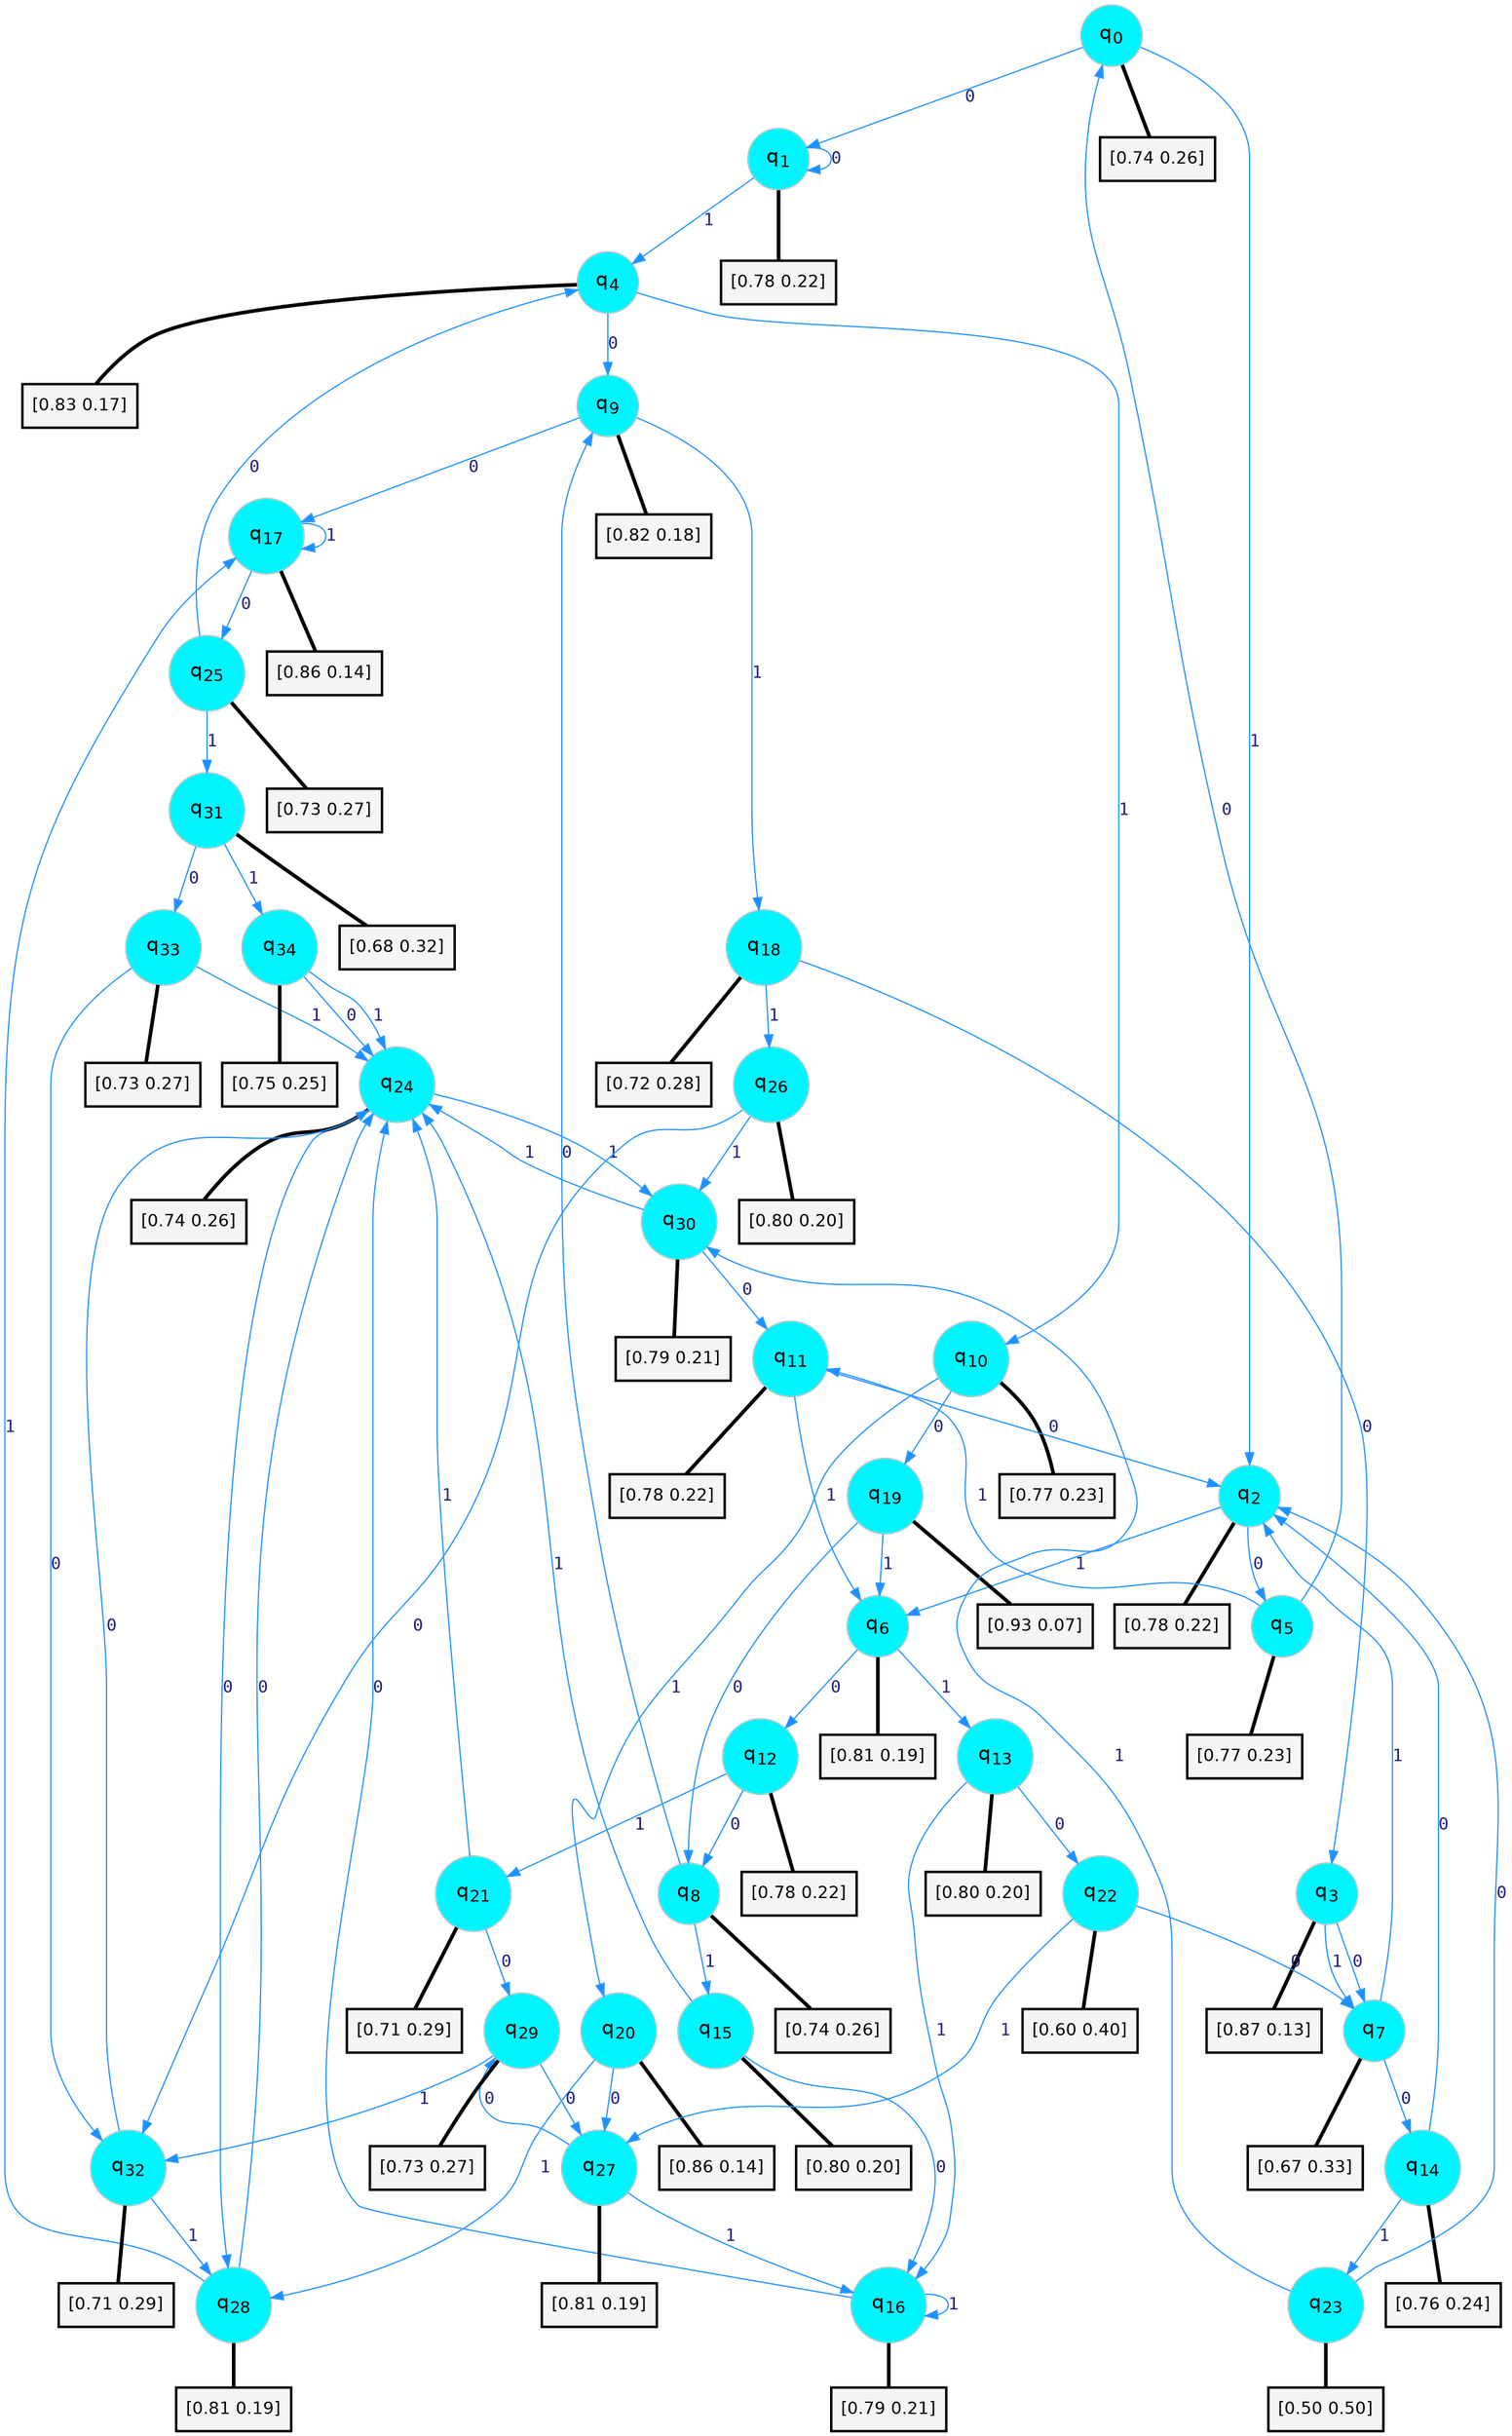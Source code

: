 digraph G {
graph [
bgcolor=transparent, dpi=300, rankdir=TD, size="40,25"];
node [
color=gray, fillcolor=turquoise1, fontcolor=black, fontname=Helvetica, fontsize=16, fontweight=bold, shape=circle, style=filled];
edge [
arrowsize=1, color=dodgerblue1, fontcolor=midnightblue, fontname=courier, fontweight=bold, penwidth=1, style=solid, weight=20];
0[label=<q<SUB>0</SUB>>];
1[label=<q<SUB>1</SUB>>];
2[label=<q<SUB>2</SUB>>];
3[label=<q<SUB>3</SUB>>];
4[label=<q<SUB>4</SUB>>];
5[label=<q<SUB>5</SUB>>];
6[label=<q<SUB>6</SUB>>];
7[label=<q<SUB>7</SUB>>];
8[label=<q<SUB>8</SUB>>];
9[label=<q<SUB>9</SUB>>];
10[label=<q<SUB>10</SUB>>];
11[label=<q<SUB>11</SUB>>];
12[label=<q<SUB>12</SUB>>];
13[label=<q<SUB>13</SUB>>];
14[label=<q<SUB>14</SUB>>];
15[label=<q<SUB>15</SUB>>];
16[label=<q<SUB>16</SUB>>];
17[label=<q<SUB>17</SUB>>];
18[label=<q<SUB>18</SUB>>];
19[label=<q<SUB>19</SUB>>];
20[label=<q<SUB>20</SUB>>];
21[label=<q<SUB>21</SUB>>];
22[label=<q<SUB>22</SUB>>];
23[label=<q<SUB>23</SUB>>];
24[label=<q<SUB>24</SUB>>];
25[label=<q<SUB>25</SUB>>];
26[label=<q<SUB>26</SUB>>];
27[label=<q<SUB>27</SUB>>];
28[label=<q<SUB>28</SUB>>];
29[label=<q<SUB>29</SUB>>];
30[label=<q<SUB>30</SUB>>];
31[label=<q<SUB>31</SUB>>];
32[label=<q<SUB>32</SUB>>];
33[label=<q<SUB>33</SUB>>];
34[label=<q<SUB>34</SUB>>];
35[label="[0.74 0.26]", shape=box,fontcolor=black, fontname=Helvetica, fontsize=14, penwidth=2, fillcolor=whitesmoke,color=black];
36[label="[0.78 0.22]", shape=box,fontcolor=black, fontname=Helvetica, fontsize=14, penwidth=2, fillcolor=whitesmoke,color=black];
37[label="[0.78 0.22]", shape=box,fontcolor=black, fontname=Helvetica, fontsize=14, penwidth=2, fillcolor=whitesmoke,color=black];
38[label="[0.87 0.13]", shape=box,fontcolor=black, fontname=Helvetica, fontsize=14, penwidth=2, fillcolor=whitesmoke,color=black];
39[label="[0.83 0.17]", shape=box,fontcolor=black, fontname=Helvetica, fontsize=14, penwidth=2, fillcolor=whitesmoke,color=black];
40[label="[0.77 0.23]", shape=box,fontcolor=black, fontname=Helvetica, fontsize=14, penwidth=2, fillcolor=whitesmoke,color=black];
41[label="[0.81 0.19]", shape=box,fontcolor=black, fontname=Helvetica, fontsize=14, penwidth=2, fillcolor=whitesmoke,color=black];
42[label="[0.67 0.33]", shape=box,fontcolor=black, fontname=Helvetica, fontsize=14, penwidth=2, fillcolor=whitesmoke,color=black];
43[label="[0.74 0.26]", shape=box,fontcolor=black, fontname=Helvetica, fontsize=14, penwidth=2, fillcolor=whitesmoke,color=black];
44[label="[0.82 0.18]", shape=box,fontcolor=black, fontname=Helvetica, fontsize=14, penwidth=2, fillcolor=whitesmoke,color=black];
45[label="[0.77 0.23]", shape=box,fontcolor=black, fontname=Helvetica, fontsize=14, penwidth=2, fillcolor=whitesmoke,color=black];
46[label="[0.78 0.22]", shape=box,fontcolor=black, fontname=Helvetica, fontsize=14, penwidth=2, fillcolor=whitesmoke,color=black];
47[label="[0.78 0.22]", shape=box,fontcolor=black, fontname=Helvetica, fontsize=14, penwidth=2, fillcolor=whitesmoke,color=black];
48[label="[0.80 0.20]", shape=box,fontcolor=black, fontname=Helvetica, fontsize=14, penwidth=2, fillcolor=whitesmoke,color=black];
49[label="[0.76 0.24]", shape=box,fontcolor=black, fontname=Helvetica, fontsize=14, penwidth=2, fillcolor=whitesmoke,color=black];
50[label="[0.80 0.20]", shape=box,fontcolor=black, fontname=Helvetica, fontsize=14, penwidth=2, fillcolor=whitesmoke,color=black];
51[label="[0.79 0.21]", shape=box,fontcolor=black, fontname=Helvetica, fontsize=14, penwidth=2, fillcolor=whitesmoke,color=black];
52[label="[0.86 0.14]", shape=box,fontcolor=black, fontname=Helvetica, fontsize=14, penwidth=2, fillcolor=whitesmoke,color=black];
53[label="[0.72 0.28]", shape=box,fontcolor=black, fontname=Helvetica, fontsize=14, penwidth=2, fillcolor=whitesmoke,color=black];
54[label="[0.93 0.07]", shape=box,fontcolor=black, fontname=Helvetica, fontsize=14, penwidth=2, fillcolor=whitesmoke,color=black];
55[label="[0.86 0.14]", shape=box,fontcolor=black, fontname=Helvetica, fontsize=14, penwidth=2, fillcolor=whitesmoke,color=black];
56[label="[0.71 0.29]", shape=box,fontcolor=black, fontname=Helvetica, fontsize=14, penwidth=2, fillcolor=whitesmoke,color=black];
57[label="[0.60 0.40]", shape=box,fontcolor=black, fontname=Helvetica, fontsize=14, penwidth=2, fillcolor=whitesmoke,color=black];
58[label="[0.50 0.50]", shape=box,fontcolor=black, fontname=Helvetica, fontsize=14, penwidth=2, fillcolor=whitesmoke,color=black];
59[label="[0.74 0.26]", shape=box,fontcolor=black, fontname=Helvetica, fontsize=14, penwidth=2, fillcolor=whitesmoke,color=black];
60[label="[0.73 0.27]", shape=box,fontcolor=black, fontname=Helvetica, fontsize=14, penwidth=2, fillcolor=whitesmoke,color=black];
61[label="[0.80 0.20]", shape=box,fontcolor=black, fontname=Helvetica, fontsize=14, penwidth=2, fillcolor=whitesmoke,color=black];
62[label="[0.81 0.19]", shape=box,fontcolor=black, fontname=Helvetica, fontsize=14, penwidth=2, fillcolor=whitesmoke,color=black];
63[label="[0.81 0.19]", shape=box,fontcolor=black, fontname=Helvetica, fontsize=14, penwidth=2, fillcolor=whitesmoke,color=black];
64[label="[0.73 0.27]", shape=box,fontcolor=black, fontname=Helvetica, fontsize=14, penwidth=2, fillcolor=whitesmoke,color=black];
65[label="[0.79 0.21]", shape=box,fontcolor=black, fontname=Helvetica, fontsize=14, penwidth=2, fillcolor=whitesmoke,color=black];
66[label="[0.68 0.32]", shape=box,fontcolor=black, fontname=Helvetica, fontsize=14, penwidth=2, fillcolor=whitesmoke,color=black];
67[label="[0.71 0.29]", shape=box,fontcolor=black, fontname=Helvetica, fontsize=14, penwidth=2, fillcolor=whitesmoke,color=black];
68[label="[0.73 0.27]", shape=box,fontcolor=black, fontname=Helvetica, fontsize=14, penwidth=2, fillcolor=whitesmoke,color=black];
69[label="[0.75 0.25]", shape=box,fontcolor=black, fontname=Helvetica, fontsize=14, penwidth=2, fillcolor=whitesmoke,color=black];
0->1 [label=0];
0->2 [label=1];
0->35 [arrowhead=none, penwidth=3,color=black];
1->1 [label=0];
1->4 [label=1];
1->36 [arrowhead=none, penwidth=3,color=black];
2->5 [label=0];
2->6 [label=1];
2->37 [arrowhead=none, penwidth=3,color=black];
3->7 [label=0];
3->7 [label=1];
3->38 [arrowhead=none, penwidth=3,color=black];
4->9 [label=0];
4->10 [label=1];
4->39 [arrowhead=none, penwidth=3,color=black];
5->0 [label=0];
5->11 [label=1];
5->40 [arrowhead=none, penwidth=3,color=black];
6->12 [label=0];
6->13 [label=1];
6->41 [arrowhead=none, penwidth=3,color=black];
7->14 [label=0];
7->2 [label=1];
7->42 [arrowhead=none, penwidth=3,color=black];
8->9 [label=0];
8->15 [label=1];
8->43 [arrowhead=none, penwidth=3,color=black];
9->17 [label=0];
9->18 [label=1];
9->44 [arrowhead=none, penwidth=3,color=black];
10->19 [label=0];
10->20 [label=1];
10->45 [arrowhead=none, penwidth=3,color=black];
11->2 [label=0];
11->6 [label=1];
11->46 [arrowhead=none, penwidth=3,color=black];
12->8 [label=0];
12->21 [label=1];
12->47 [arrowhead=none, penwidth=3,color=black];
13->22 [label=0];
13->16 [label=1];
13->48 [arrowhead=none, penwidth=3,color=black];
14->2 [label=0];
14->23 [label=1];
14->49 [arrowhead=none, penwidth=3,color=black];
15->16 [label=0];
15->24 [label=1];
15->50 [arrowhead=none, penwidth=3,color=black];
16->24 [label=0];
16->16 [label=1];
16->51 [arrowhead=none, penwidth=3,color=black];
17->25 [label=0];
17->17 [label=1];
17->52 [arrowhead=none, penwidth=3,color=black];
18->3 [label=0];
18->26 [label=1];
18->53 [arrowhead=none, penwidth=3,color=black];
19->8 [label=0];
19->6 [label=1];
19->54 [arrowhead=none, penwidth=3,color=black];
20->27 [label=0];
20->28 [label=1];
20->55 [arrowhead=none, penwidth=3,color=black];
21->29 [label=0];
21->24 [label=1];
21->56 [arrowhead=none, penwidth=3,color=black];
22->7 [label=0];
22->27 [label=1];
22->57 [arrowhead=none, penwidth=3,color=black];
23->2 [label=0];
23->30 [label=1];
23->58 [arrowhead=none, penwidth=3,color=black];
24->28 [label=0];
24->30 [label=1];
24->59 [arrowhead=none, penwidth=3,color=black];
25->4 [label=0];
25->31 [label=1];
25->60 [arrowhead=none, penwidth=3,color=black];
26->32 [label=0];
26->30 [label=1];
26->61 [arrowhead=none, penwidth=3,color=black];
27->29 [label=0];
27->16 [label=1];
27->62 [arrowhead=none, penwidth=3,color=black];
28->24 [label=0];
28->17 [label=1];
28->63 [arrowhead=none, penwidth=3,color=black];
29->27 [label=0];
29->32 [label=1];
29->64 [arrowhead=none, penwidth=3,color=black];
30->11 [label=0];
30->24 [label=1];
30->65 [arrowhead=none, penwidth=3,color=black];
31->33 [label=0];
31->34 [label=1];
31->66 [arrowhead=none, penwidth=3,color=black];
32->24 [label=0];
32->28 [label=1];
32->67 [arrowhead=none, penwidth=3,color=black];
33->32 [label=0];
33->24 [label=1];
33->68 [arrowhead=none, penwidth=3,color=black];
34->24 [label=0];
34->24 [label=1];
34->69 [arrowhead=none, penwidth=3,color=black];
}
